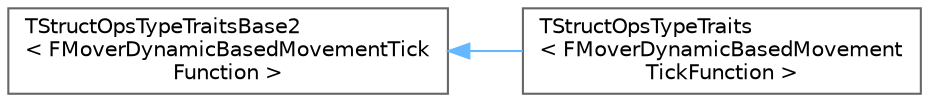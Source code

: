 digraph "Graphical Class Hierarchy"
{
 // INTERACTIVE_SVG=YES
 // LATEX_PDF_SIZE
  bgcolor="transparent";
  edge [fontname=Helvetica,fontsize=10,labelfontname=Helvetica,labelfontsize=10];
  node [fontname=Helvetica,fontsize=10,shape=box,height=0.2,width=0.4];
  rankdir="LR";
  Node0 [id="Node000000",label="TStructOpsTypeTraitsBase2\l\< FMoverDynamicBasedMovementTick\lFunction \>",height=0.2,width=0.4,color="grey40", fillcolor="white", style="filled",URL="$d9/df0/structTStructOpsTypeTraitsBase2.html",tooltip=" "];
  Node0 -> Node1 [id="edge8602_Node000000_Node000001",dir="back",color="steelblue1",style="solid",tooltip=" "];
  Node1 [id="Node000001",label="TStructOpsTypeTraits\l\< FMoverDynamicBasedMovement\lTickFunction \>",height=0.2,width=0.4,color="grey40", fillcolor="white", style="filled",URL="$d5/dc9/structTStructOpsTypeTraits_3_01FMoverDynamicBasedMovementTickFunction_01_4.html",tooltip="MovementBaseUtils: a collection of stateless static BP-accessible functions for based movement."];
}
